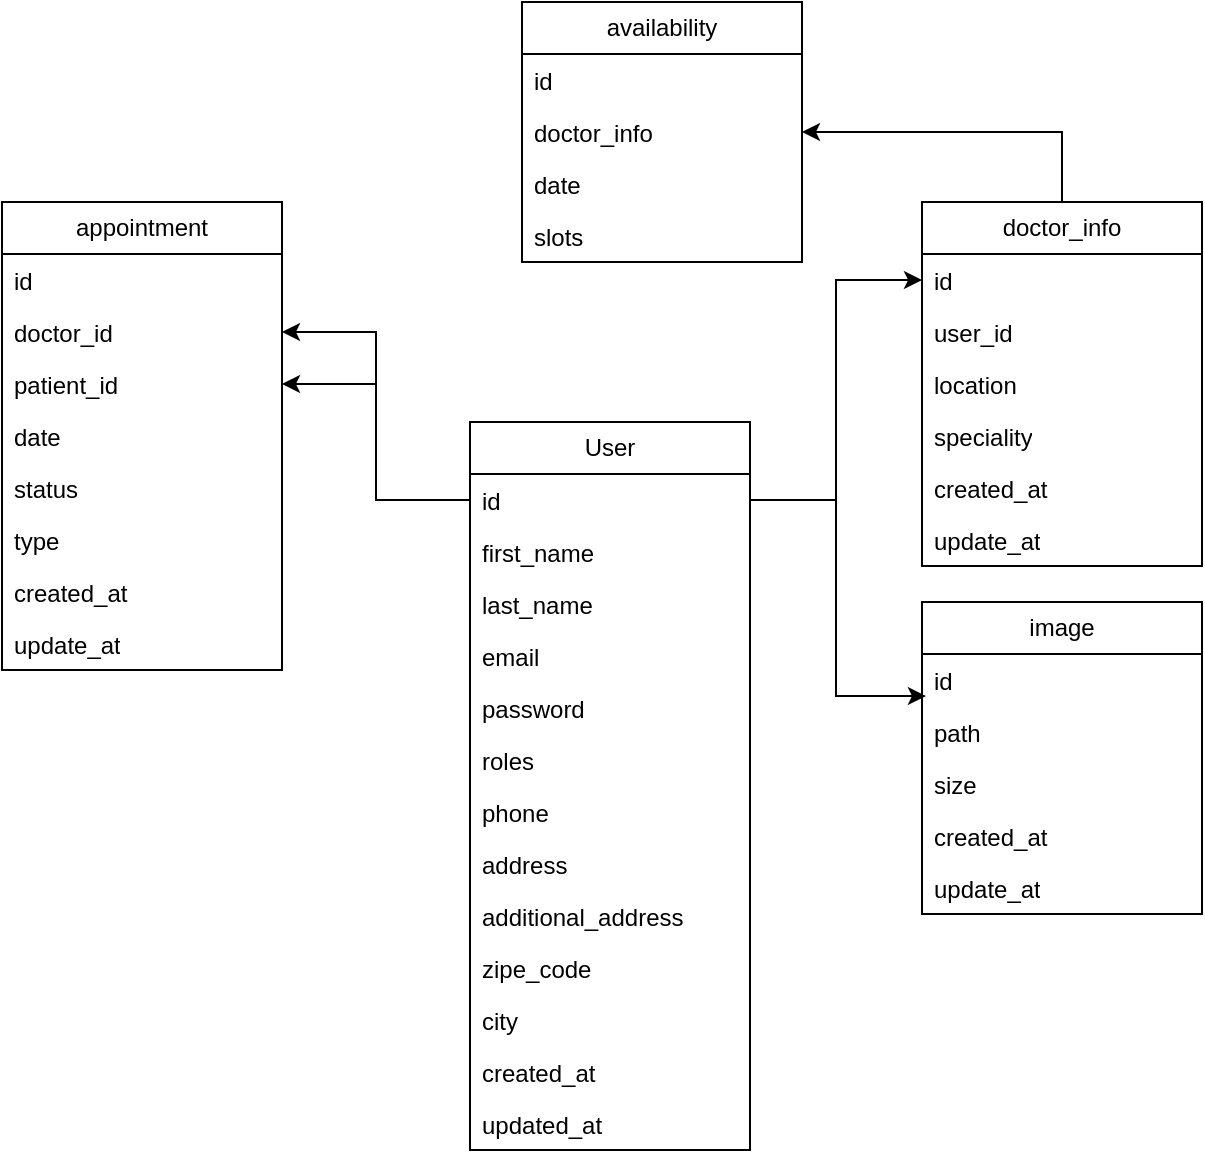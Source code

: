 <mxfile version="26.0.9">
  <diagram id="C5RBs43oDa-KdzZeNtuy" name="Page-1">
    <mxGraphModel dx="1434" dy="738" grid="1" gridSize="10" guides="1" tooltips="1" connect="1" arrows="1" fold="1" page="1" pageScale="1" pageWidth="827" pageHeight="1169" math="0" shadow="0">
      <root>
        <mxCell id="WIyWlLk6GJQsqaUBKTNV-0" />
        <mxCell id="WIyWlLk6GJQsqaUBKTNV-1" parent="WIyWlLk6GJQsqaUBKTNV-0" />
        <mxCell id="ce6nvWD2u0aoT1yyQ5yx-1" value="User" style="swimlane;fontStyle=0;childLayout=stackLayout;horizontal=1;startSize=26;fillColor=none;horizontalStack=0;resizeParent=1;resizeParentMax=0;resizeLast=0;collapsible=1;marginBottom=0;whiteSpace=wrap;html=1;" vertex="1" parent="WIyWlLk6GJQsqaUBKTNV-1">
          <mxGeometry x="344" y="290" width="140" height="364" as="geometry" />
        </mxCell>
        <mxCell id="ce6nvWD2u0aoT1yyQ5yx-35" value="id" style="text;strokeColor=none;fillColor=none;align=left;verticalAlign=top;spacingLeft=4;spacingRight=4;overflow=hidden;rotatable=0;points=[[0,0.5],[1,0.5]];portConstraint=eastwest;whiteSpace=wrap;html=1;" vertex="1" parent="ce6nvWD2u0aoT1yyQ5yx-1">
          <mxGeometry y="26" width="140" height="26" as="geometry" />
        </mxCell>
        <mxCell id="ce6nvWD2u0aoT1yyQ5yx-2" value="first_name" style="text;strokeColor=none;fillColor=none;align=left;verticalAlign=top;spacingLeft=4;spacingRight=4;overflow=hidden;rotatable=0;points=[[0,0.5],[1,0.5]];portConstraint=eastwest;whiteSpace=wrap;html=1;" vertex="1" parent="ce6nvWD2u0aoT1yyQ5yx-1">
          <mxGeometry y="52" width="140" height="26" as="geometry" />
        </mxCell>
        <mxCell id="ce6nvWD2u0aoT1yyQ5yx-3" value="last_name&lt;div&gt;&lt;br&gt;&lt;/div&gt;" style="text;strokeColor=none;fillColor=none;align=left;verticalAlign=top;spacingLeft=4;spacingRight=4;overflow=hidden;rotatable=0;points=[[0,0.5],[1,0.5]];portConstraint=eastwest;whiteSpace=wrap;html=1;" vertex="1" parent="ce6nvWD2u0aoT1yyQ5yx-1">
          <mxGeometry y="78" width="140" height="26" as="geometry" />
        </mxCell>
        <mxCell id="ce6nvWD2u0aoT1yyQ5yx-4" value="email" style="text;strokeColor=none;fillColor=none;align=left;verticalAlign=top;spacingLeft=4;spacingRight=4;overflow=hidden;rotatable=0;points=[[0,0.5],[1,0.5]];portConstraint=eastwest;whiteSpace=wrap;html=1;" vertex="1" parent="ce6nvWD2u0aoT1yyQ5yx-1">
          <mxGeometry y="104" width="140" height="26" as="geometry" />
        </mxCell>
        <mxCell id="ce6nvWD2u0aoT1yyQ5yx-5" value="password" style="text;strokeColor=none;fillColor=none;align=left;verticalAlign=top;spacingLeft=4;spacingRight=4;overflow=hidden;rotatable=0;points=[[0,0.5],[1,0.5]];portConstraint=eastwest;whiteSpace=wrap;html=1;" vertex="1" parent="ce6nvWD2u0aoT1yyQ5yx-1">
          <mxGeometry y="130" width="140" height="26" as="geometry" />
        </mxCell>
        <mxCell id="ce6nvWD2u0aoT1yyQ5yx-6" value="roles" style="text;strokeColor=none;fillColor=none;align=left;verticalAlign=top;spacingLeft=4;spacingRight=4;overflow=hidden;rotatable=0;points=[[0,0.5],[1,0.5]];portConstraint=eastwest;whiteSpace=wrap;html=1;" vertex="1" parent="ce6nvWD2u0aoT1yyQ5yx-1">
          <mxGeometry y="156" width="140" height="26" as="geometry" />
        </mxCell>
        <mxCell id="ce6nvWD2u0aoT1yyQ5yx-7" value="phone" style="text;strokeColor=none;fillColor=none;align=left;verticalAlign=top;spacingLeft=4;spacingRight=4;overflow=hidden;rotatable=0;points=[[0,0.5],[1,0.5]];portConstraint=eastwest;whiteSpace=wrap;html=1;" vertex="1" parent="ce6nvWD2u0aoT1yyQ5yx-1">
          <mxGeometry y="182" width="140" height="26" as="geometry" />
        </mxCell>
        <mxCell id="ce6nvWD2u0aoT1yyQ5yx-10" value="address" style="text;strokeColor=none;fillColor=none;align=left;verticalAlign=top;spacingLeft=4;spacingRight=4;overflow=hidden;rotatable=0;points=[[0,0.5],[1,0.5]];portConstraint=eastwest;whiteSpace=wrap;html=1;" vertex="1" parent="ce6nvWD2u0aoT1yyQ5yx-1">
          <mxGeometry y="208" width="140" height="26" as="geometry" />
        </mxCell>
        <mxCell id="ce6nvWD2u0aoT1yyQ5yx-9" value="additional_address" style="text;strokeColor=none;fillColor=none;align=left;verticalAlign=top;spacingLeft=4;spacingRight=4;overflow=hidden;rotatable=0;points=[[0,0.5],[1,0.5]];portConstraint=eastwest;whiteSpace=wrap;html=1;" vertex="1" parent="ce6nvWD2u0aoT1yyQ5yx-1">
          <mxGeometry y="234" width="140" height="26" as="geometry" />
        </mxCell>
        <mxCell id="ce6nvWD2u0aoT1yyQ5yx-8" value="zipe_code" style="text;strokeColor=none;fillColor=none;align=left;verticalAlign=top;spacingLeft=4;spacingRight=4;overflow=hidden;rotatable=0;points=[[0,0.5],[1,0.5]];portConstraint=eastwest;whiteSpace=wrap;html=1;" vertex="1" parent="ce6nvWD2u0aoT1yyQ5yx-1">
          <mxGeometry y="260" width="140" height="26" as="geometry" />
        </mxCell>
        <mxCell id="ce6nvWD2u0aoT1yyQ5yx-13" value="city" style="text;strokeColor=none;fillColor=none;align=left;verticalAlign=top;spacingLeft=4;spacingRight=4;overflow=hidden;rotatable=0;points=[[0,0.5],[1,0.5]];portConstraint=eastwest;whiteSpace=wrap;html=1;" vertex="1" parent="ce6nvWD2u0aoT1yyQ5yx-1">
          <mxGeometry y="286" width="140" height="26" as="geometry" />
        </mxCell>
        <mxCell id="ce6nvWD2u0aoT1yyQ5yx-12" value="created_at" style="text;strokeColor=none;fillColor=none;align=left;verticalAlign=top;spacingLeft=4;spacingRight=4;overflow=hidden;rotatable=0;points=[[0,0.5],[1,0.5]];portConstraint=eastwest;whiteSpace=wrap;html=1;" vertex="1" parent="ce6nvWD2u0aoT1yyQ5yx-1">
          <mxGeometry y="312" width="140" height="26" as="geometry" />
        </mxCell>
        <mxCell id="ce6nvWD2u0aoT1yyQ5yx-11" value="updated_at" style="text;strokeColor=none;fillColor=none;align=left;verticalAlign=top;spacingLeft=4;spacingRight=4;overflow=hidden;rotatable=0;points=[[0,0.5],[1,0.5]];portConstraint=eastwest;whiteSpace=wrap;html=1;" vertex="1" parent="ce6nvWD2u0aoT1yyQ5yx-1">
          <mxGeometry y="338" width="140" height="26" as="geometry" />
        </mxCell>
        <mxCell id="ce6nvWD2u0aoT1yyQ5yx-47" style="edgeStyle=orthogonalEdgeStyle;rounded=0;orthogonalLoop=1;jettySize=auto;html=1;exitX=0.5;exitY=0;exitDx=0;exitDy=0;entryX=1;entryY=0.5;entryDx=0;entryDy=0;" edge="1" parent="WIyWlLk6GJQsqaUBKTNV-1" source="ce6nvWD2u0aoT1yyQ5yx-14" target="ce6nvWD2u0aoT1yyQ5yx-39">
          <mxGeometry relative="1" as="geometry" />
        </mxCell>
        <mxCell id="ce6nvWD2u0aoT1yyQ5yx-14" value="doctor_info" style="swimlane;fontStyle=0;childLayout=stackLayout;horizontal=1;startSize=26;fillColor=none;horizontalStack=0;resizeParent=1;resizeParentMax=0;resizeLast=0;collapsible=1;marginBottom=0;whiteSpace=wrap;html=1;" vertex="1" parent="WIyWlLk6GJQsqaUBKTNV-1">
          <mxGeometry x="570" y="180" width="140" height="182" as="geometry" />
        </mxCell>
        <mxCell id="ce6nvWD2u0aoT1yyQ5yx-45" value="id" style="text;strokeColor=none;fillColor=none;align=left;verticalAlign=top;spacingLeft=4;spacingRight=4;overflow=hidden;rotatable=0;points=[[0,0.5],[1,0.5]];portConstraint=eastwest;whiteSpace=wrap;html=1;" vertex="1" parent="ce6nvWD2u0aoT1yyQ5yx-14">
          <mxGeometry y="26" width="140" height="26" as="geometry" />
        </mxCell>
        <mxCell id="ce6nvWD2u0aoT1yyQ5yx-15" value="user_id" style="text;strokeColor=none;fillColor=none;align=left;verticalAlign=top;spacingLeft=4;spacingRight=4;overflow=hidden;rotatable=0;points=[[0,0.5],[1,0.5]];portConstraint=eastwest;whiteSpace=wrap;html=1;" vertex="1" parent="ce6nvWD2u0aoT1yyQ5yx-14">
          <mxGeometry y="52" width="140" height="26" as="geometry" />
        </mxCell>
        <mxCell id="ce6nvWD2u0aoT1yyQ5yx-16" value="location" style="text;strokeColor=none;fillColor=none;align=left;verticalAlign=top;spacingLeft=4;spacingRight=4;overflow=hidden;rotatable=0;points=[[0,0.5],[1,0.5]];portConstraint=eastwest;whiteSpace=wrap;html=1;" vertex="1" parent="ce6nvWD2u0aoT1yyQ5yx-14">
          <mxGeometry y="78" width="140" height="26" as="geometry" />
        </mxCell>
        <mxCell id="ce6nvWD2u0aoT1yyQ5yx-17" value="speciality" style="text;strokeColor=none;fillColor=none;align=left;verticalAlign=top;spacingLeft=4;spacingRight=4;overflow=hidden;rotatable=0;points=[[0,0.5],[1,0.5]];portConstraint=eastwest;whiteSpace=wrap;html=1;" vertex="1" parent="ce6nvWD2u0aoT1yyQ5yx-14">
          <mxGeometry y="104" width="140" height="26" as="geometry" />
        </mxCell>
        <mxCell id="ce6nvWD2u0aoT1yyQ5yx-19" value="created_at" style="text;strokeColor=none;fillColor=none;align=left;verticalAlign=top;spacingLeft=4;spacingRight=4;overflow=hidden;rotatable=0;points=[[0,0.5],[1,0.5]];portConstraint=eastwest;whiteSpace=wrap;html=1;" vertex="1" parent="ce6nvWD2u0aoT1yyQ5yx-14">
          <mxGeometry y="130" width="140" height="26" as="geometry" />
        </mxCell>
        <mxCell id="ce6nvWD2u0aoT1yyQ5yx-18" value="update_at" style="text;strokeColor=none;fillColor=none;align=left;verticalAlign=top;spacingLeft=4;spacingRight=4;overflow=hidden;rotatable=0;points=[[0,0.5],[1,0.5]];portConstraint=eastwest;whiteSpace=wrap;html=1;" vertex="1" parent="ce6nvWD2u0aoT1yyQ5yx-14">
          <mxGeometry y="156" width="140" height="26" as="geometry" />
        </mxCell>
        <mxCell id="ce6nvWD2u0aoT1yyQ5yx-23" value="appointment" style="swimlane;fontStyle=0;childLayout=stackLayout;horizontal=1;startSize=26;fillColor=none;horizontalStack=0;resizeParent=1;resizeParentMax=0;resizeLast=0;collapsible=1;marginBottom=0;whiteSpace=wrap;html=1;" vertex="1" parent="WIyWlLk6GJQsqaUBKTNV-1">
          <mxGeometry x="110" y="180" width="140" height="234" as="geometry" />
        </mxCell>
        <mxCell id="ce6nvWD2u0aoT1yyQ5yx-34" value="id" style="text;strokeColor=none;fillColor=none;align=left;verticalAlign=top;spacingLeft=4;spacingRight=4;overflow=hidden;rotatable=0;points=[[0,0.5],[1,0.5]];portConstraint=eastwest;whiteSpace=wrap;html=1;" vertex="1" parent="ce6nvWD2u0aoT1yyQ5yx-23">
          <mxGeometry y="26" width="140" height="26" as="geometry" />
        </mxCell>
        <mxCell id="ce6nvWD2u0aoT1yyQ5yx-24" value="doctor_id" style="text;strokeColor=none;fillColor=none;align=left;verticalAlign=top;spacingLeft=4;spacingRight=4;overflow=hidden;rotatable=0;points=[[0,0.5],[1,0.5]];portConstraint=eastwest;whiteSpace=wrap;html=1;" vertex="1" parent="ce6nvWD2u0aoT1yyQ5yx-23">
          <mxGeometry y="52" width="140" height="26" as="geometry" />
        </mxCell>
        <mxCell id="ce6nvWD2u0aoT1yyQ5yx-25" value="patient_id" style="text;strokeColor=none;fillColor=none;align=left;verticalAlign=top;spacingLeft=4;spacingRight=4;overflow=hidden;rotatable=0;points=[[0,0.5],[1,0.5]];portConstraint=eastwest;whiteSpace=wrap;html=1;" vertex="1" parent="ce6nvWD2u0aoT1yyQ5yx-23">
          <mxGeometry y="78" width="140" height="26" as="geometry" />
        </mxCell>
        <mxCell id="ce6nvWD2u0aoT1yyQ5yx-26" value="date" style="text;strokeColor=none;fillColor=none;align=left;verticalAlign=top;spacingLeft=4;spacingRight=4;overflow=hidden;rotatable=0;points=[[0,0.5],[1,0.5]];portConstraint=eastwest;whiteSpace=wrap;html=1;" vertex="1" parent="ce6nvWD2u0aoT1yyQ5yx-23">
          <mxGeometry y="104" width="140" height="26" as="geometry" />
        </mxCell>
        <mxCell id="ce6nvWD2u0aoT1yyQ5yx-30" value="status" style="text;strokeColor=none;fillColor=none;align=left;verticalAlign=top;spacingLeft=4;spacingRight=4;overflow=hidden;rotatable=0;points=[[0,0.5],[1,0.5]];portConstraint=eastwest;whiteSpace=wrap;html=1;" vertex="1" parent="ce6nvWD2u0aoT1yyQ5yx-23">
          <mxGeometry y="130" width="140" height="26" as="geometry" />
        </mxCell>
        <mxCell id="ce6nvWD2u0aoT1yyQ5yx-29" value="type" style="text;strokeColor=none;fillColor=none;align=left;verticalAlign=top;spacingLeft=4;spacingRight=4;overflow=hidden;rotatable=0;points=[[0,0.5],[1,0.5]];portConstraint=eastwest;whiteSpace=wrap;html=1;" vertex="1" parent="ce6nvWD2u0aoT1yyQ5yx-23">
          <mxGeometry y="156" width="140" height="26" as="geometry" />
        </mxCell>
        <mxCell id="ce6nvWD2u0aoT1yyQ5yx-27" value="created_at" style="text;strokeColor=none;fillColor=none;align=left;verticalAlign=top;spacingLeft=4;spacingRight=4;overflow=hidden;rotatable=0;points=[[0,0.5],[1,0.5]];portConstraint=eastwest;whiteSpace=wrap;html=1;" vertex="1" parent="ce6nvWD2u0aoT1yyQ5yx-23">
          <mxGeometry y="182" width="140" height="26" as="geometry" />
        </mxCell>
        <mxCell id="ce6nvWD2u0aoT1yyQ5yx-28" value="update_at" style="text;strokeColor=none;fillColor=none;align=left;verticalAlign=top;spacingLeft=4;spacingRight=4;overflow=hidden;rotatable=0;points=[[0,0.5],[1,0.5]];portConstraint=eastwest;whiteSpace=wrap;html=1;" vertex="1" parent="ce6nvWD2u0aoT1yyQ5yx-23">
          <mxGeometry y="208" width="140" height="26" as="geometry" />
        </mxCell>
        <mxCell id="ce6nvWD2u0aoT1yyQ5yx-36" style="edgeStyle=orthogonalEdgeStyle;rounded=0;orthogonalLoop=1;jettySize=auto;html=1;exitX=0;exitY=0.5;exitDx=0;exitDy=0;entryX=1;entryY=0.5;entryDx=0;entryDy=0;" edge="1" parent="WIyWlLk6GJQsqaUBKTNV-1" source="ce6nvWD2u0aoT1yyQ5yx-35" target="ce6nvWD2u0aoT1yyQ5yx-24">
          <mxGeometry relative="1" as="geometry" />
        </mxCell>
        <mxCell id="ce6nvWD2u0aoT1yyQ5yx-37" style="edgeStyle=orthogonalEdgeStyle;rounded=0;orthogonalLoop=1;jettySize=auto;html=1;entryX=1;entryY=0.5;entryDx=0;entryDy=0;" edge="1" parent="WIyWlLk6GJQsqaUBKTNV-1" source="ce6nvWD2u0aoT1yyQ5yx-35" target="ce6nvWD2u0aoT1yyQ5yx-25">
          <mxGeometry relative="1" as="geometry" />
        </mxCell>
        <mxCell id="ce6nvWD2u0aoT1yyQ5yx-38" value="availability" style="swimlane;fontStyle=0;childLayout=stackLayout;horizontal=1;startSize=26;fillColor=none;horizontalStack=0;resizeParent=1;resizeParentMax=0;resizeLast=0;collapsible=1;marginBottom=0;whiteSpace=wrap;html=1;" vertex="1" parent="WIyWlLk6GJQsqaUBKTNV-1">
          <mxGeometry x="370" y="80" width="140" height="130" as="geometry" />
        </mxCell>
        <mxCell id="ce6nvWD2u0aoT1yyQ5yx-44" value="id" style="text;strokeColor=none;fillColor=none;align=left;verticalAlign=top;spacingLeft=4;spacingRight=4;overflow=hidden;rotatable=0;points=[[0,0.5],[1,0.5]];portConstraint=eastwest;whiteSpace=wrap;html=1;" vertex="1" parent="ce6nvWD2u0aoT1yyQ5yx-38">
          <mxGeometry y="26" width="140" height="26" as="geometry" />
        </mxCell>
        <mxCell id="ce6nvWD2u0aoT1yyQ5yx-39" value="doctor_info" style="text;strokeColor=none;fillColor=none;align=left;verticalAlign=top;spacingLeft=4;spacingRight=4;overflow=hidden;rotatable=0;points=[[0,0.5],[1,0.5]];portConstraint=eastwest;whiteSpace=wrap;html=1;" vertex="1" parent="ce6nvWD2u0aoT1yyQ5yx-38">
          <mxGeometry y="52" width="140" height="26" as="geometry" />
        </mxCell>
        <mxCell id="ce6nvWD2u0aoT1yyQ5yx-40" value="date" style="text;strokeColor=none;fillColor=none;align=left;verticalAlign=top;spacingLeft=4;spacingRight=4;overflow=hidden;rotatable=0;points=[[0,0.5],[1,0.5]];portConstraint=eastwest;whiteSpace=wrap;html=1;" vertex="1" parent="ce6nvWD2u0aoT1yyQ5yx-38">
          <mxGeometry y="78" width="140" height="26" as="geometry" />
        </mxCell>
        <mxCell id="ce6nvWD2u0aoT1yyQ5yx-41" value="slots" style="text;strokeColor=none;fillColor=none;align=left;verticalAlign=top;spacingLeft=4;spacingRight=4;overflow=hidden;rotatable=0;points=[[0,0.5],[1,0.5]];portConstraint=eastwest;whiteSpace=wrap;html=1;" vertex="1" parent="ce6nvWD2u0aoT1yyQ5yx-38">
          <mxGeometry y="104" width="140" height="26" as="geometry" />
        </mxCell>
        <mxCell id="ce6nvWD2u0aoT1yyQ5yx-48" style="edgeStyle=orthogonalEdgeStyle;rounded=0;orthogonalLoop=1;jettySize=auto;html=1;exitX=1;exitY=0.5;exitDx=0;exitDy=0;entryX=0;entryY=0.5;entryDx=0;entryDy=0;" edge="1" parent="WIyWlLk6GJQsqaUBKTNV-1" source="ce6nvWD2u0aoT1yyQ5yx-35" target="ce6nvWD2u0aoT1yyQ5yx-45">
          <mxGeometry relative="1" as="geometry" />
        </mxCell>
        <mxCell id="ce6nvWD2u0aoT1yyQ5yx-49" value="image" style="swimlane;fontStyle=0;childLayout=stackLayout;horizontal=1;startSize=26;fillColor=none;horizontalStack=0;resizeParent=1;resizeParentMax=0;resizeLast=0;collapsible=1;marginBottom=0;whiteSpace=wrap;html=1;" vertex="1" parent="WIyWlLk6GJQsqaUBKTNV-1">
          <mxGeometry x="570" y="380" width="140" height="156" as="geometry" />
        </mxCell>
        <mxCell id="ce6nvWD2u0aoT1yyQ5yx-50" value="id" style="text;strokeColor=none;fillColor=none;align=left;verticalAlign=top;spacingLeft=4;spacingRight=4;overflow=hidden;rotatable=0;points=[[0,0.5],[1,0.5]];portConstraint=eastwest;whiteSpace=wrap;html=1;" vertex="1" parent="ce6nvWD2u0aoT1yyQ5yx-49">
          <mxGeometry y="26" width="140" height="26" as="geometry" />
        </mxCell>
        <mxCell id="ce6nvWD2u0aoT1yyQ5yx-51" value="path" style="text;strokeColor=none;fillColor=none;align=left;verticalAlign=top;spacingLeft=4;spacingRight=4;overflow=hidden;rotatable=0;points=[[0,0.5],[1,0.5]];portConstraint=eastwest;whiteSpace=wrap;html=1;" vertex="1" parent="ce6nvWD2u0aoT1yyQ5yx-49">
          <mxGeometry y="52" width="140" height="26" as="geometry" />
        </mxCell>
        <mxCell id="ce6nvWD2u0aoT1yyQ5yx-52" value="size" style="text;strokeColor=none;fillColor=none;align=left;verticalAlign=top;spacingLeft=4;spacingRight=4;overflow=hidden;rotatable=0;points=[[0,0.5],[1,0.5]];portConstraint=eastwest;whiteSpace=wrap;html=1;" vertex="1" parent="ce6nvWD2u0aoT1yyQ5yx-49">
          <mxGeometry y="78" width="140" height="26" as="geometry" />
        </mxCell>
        <mxCell id="ce6nvWD2u0aoT1yyQ5yx-54" value="created_at" style="text;strokeColor=none;fillColor=none;align=left;verticalAlign=top;spacingLeft=4;spacingRight=4;overflow=hidden;rotatable=0;points=[[0,0.5],[1,0.5]];portConstraint=eastwest;whiteSpace=wrap;html=1;" vertex="1" parent="ce6nvWD2u0aoT1yyQ5yx-49">
          <mxGeometry y="104" width="140" height="26" as="geometry" />
        </mxCell>
        <mxCell id="ce6nvWD2u0aoT1yyQ5yx-55" value="update_at" style="text;strokeColor=none;fillColor=none;align=left;verticalAlign=top;spacingLeft=4;spacingRight=4;overflow=hidden;rotatable=0;points=[[0,0.5],[1,0.5]];portConstraint=eastwest;whiteSpace=wrap;html=1;" vertex="1" parent="ce6nvWD2u0aoT1yyQ5yx-49">
          <mxGeometry y="130" width="140" height="26" as="geometry" />
        </mxCell>
        <mxCell id="ce6nvWD2u0aoT1yyQ5yx-56" style="edgeStyle=orthogonalEdgeStyle;rounded=0;orthogonalLoop=1;jettySize=auto;html=1;exitX=1;exitY=0.5;exitDx=0;exitDy=0;entryX=0.014;entryY=0.808;entryDx=0;entryDy=0;entryPerimeter=0;" edge="1" parent="WIyWlLk6GJQsqaUBKTNV-1" source="ce6nvWD2u0aoT1yyQ5yx-35" target="ce6nvWD2u0aoT1yyQ5yx-50">
          <mxGeometry relative="1" as="geometry" />
        </mxCell>
      </root>
    </mxGraphModel>
  </diagram>
</mxfile>

